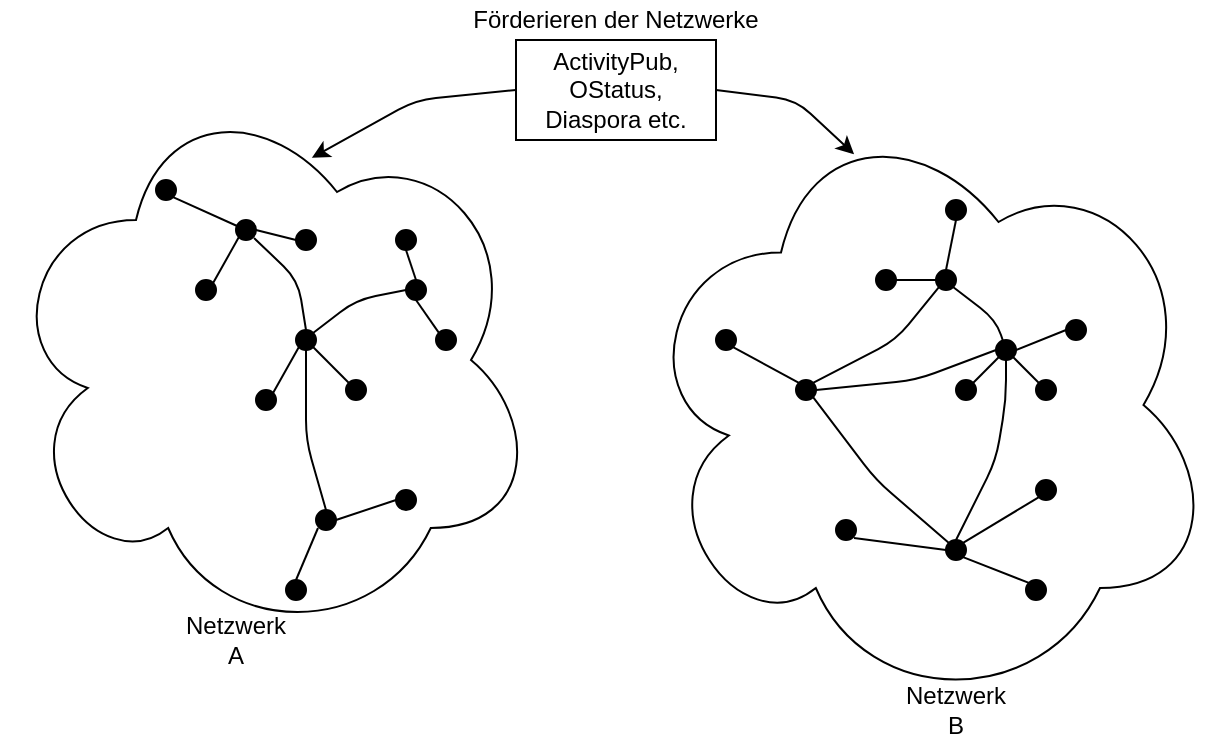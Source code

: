 <mxfile version="10.5.9" type="device"><diagram id="0iA6aJxLeKeFi46B78y6" name="Page-1"><mxGraphModel dx="1154" dy="726" grid="1" gridSize="10" guides="1" tooltips="1" connect="1" arrows="1" fold="1" page="1" pageScale="1" pageWidth="827" pageHeight="1169" math="0" shadow="0"><root><mxCell id="0"/><mxCell id="1" parent="0"/><mxCell id="54-s6avB1vTp5q1KemDw-120" value="" style="ellipse;shape=cloud;whiteSpace=wrap;html=1;fillColor=#FFFFFF;" vertex="1" parent="1"><mxGeometry x="400" y="130" width="290" height="305" as="geometry"/></mxCell><mxCell id="54-s6avB1vTp5q1KemDw-119" value="" style="ellipse;shape=cloud;whiteSpace=wrap;html=1;fillColor=#FFFFFF;" vertex="1" parent="1"><mxGeometry x="83" y="120" width="268" height="280" as="geometry"/></mxCell><mxCell id="54-s6avB1vTp5q1KemDw-1" value="" style="ellipse;whiteSpace=wrap;html=1;aspect=fixed;fillColor=#000000;" vertex="1" parent="1"><mxGeometry x="550" y="215" width="10" height="10" as="geometry"/></mxCell><mxCell id="54-s6avB1vTp5q1KemDw-2" value="" style="ellipse;whiteSpace=wrap;html=1;aspect=fixed;fillColor=#000000;" vertex="1" parent="1"><mxGeometry x="555" y="180" width="10" height="10" as="geometry"/></mxCell><mxCell id="54-s6avB1vTp5q1KemDw-3" value="" style="ellipse;whiteSpace=wrap;html=1;aspect=fixed;fillColor=#000000;" vertex="1" parent="1"><mxGeometry x="520" y="215" width="10" height="10" as="geometry"/></mxCell><mxCell id="54-s6avB1vTp5q1KemDw-4" value="" style="ellipse;whiteSpace=wrap;html=1;aspect=fixed;fillColor=#000000;" vertex="1" parent="1"><mxGeometry x="580" y="250" width="10" height="10" as="geometry"/></mxCell><mxCell id="54-s6avB1vTp5q1KemDw-5" value="" style="ellipse;whiteSpace=wrap;html=1;aspect=fixed;fillColor=#000000;" vertex="1" parent="1"><mxGeometry x="615" y="240" width="10" height="10" as="geometry"/></mxCell><mxCell id="54-s6avB1vTp5q1KemDw-6" value="" style="ellipse;whiteSpace=wrap;html=1;aspect=fixed;fillColor=#000000;" vertex="1" parent="1"><mxGeometry x="600" y="270" width="10" height="10" as="geometry"/></mxCell><mxCell id="54-s6avB1vTp5q1KemDw-7" value="" style="ellipse;whiteSpace=wrap;html=1;aspect=fixed;fillColor=#000000;" vertex="1" parent="1"><mxGeometry x="560" y="270" width="10" height="10" as="geometry"/></mxCell><mxCell id="54-s6avB1vTp5q1KemDw-8" value="" style="ellipse;whiteSpace=wrap;html=1;aspect=fixed;fillColor=#000000;" vertex="1" parent="1"><mxGeometry x="480" y="270" width="10" height="10" as="geometry"/></mxCell><mxCell id="54-s6avB1vTp5q1KemDw-9" value="" style="ellipse;whiteSpace=wrap;html=1;aspect=fixed;fillColor=#000000;" vertex="1" parent="1"><mxGeometry x="555" y="350" width="10" height="10" as="geometry"/></mxCell><mxCell id="54-s6avB1vTp5q1KemDw-10" value="" style="ellipse;whiteSpace=wrap;html=1;aspect=fixed;fillColor=#000000;" vertex="1" parent="1"><mxGeometry x="440" y="245" width="10" height="10" as="geometry"/></mxCell><mxCell id="54-s6avB1vTp5q1KemDw-12" value="" style="endArrow=none;html=1;exitX=1;exitY=0.5;exitDx=0;exitDy=0;entryX=0;entryY=0.5;entryDx=0;entryDy=0;" edge="1" parent="1" source="54-s6avB1vTp5q1KemDw-3" target="54-s6avB1vTp5q1KemDw-1"><mxGeometry width="50" height="50" relative="1" as="geometry"><mxPoint x="520" y="390" as="sourcePoint"/><mxPoint x="530" y="260" as="targetPoint"/></mxGeometry></mxCell><mxCell id="54-s6avB1vTp5q1KemDw-14" value="" style="endArrow=none;html=1;entryX=0.5;entryY=1;entryDx=0;entryDy=0;exitX=0.5;exitY=0;exitDx=0;exitDy=0;" edge="1" parent="1" source="54-s6avB1vTp5q1KemDw-1" target="54-s6avB1vTp5q1KemDw-2"><mxGeometry width="50" height="50" relative="1" as="geometry"><mxPoint x="520" y="390" as="sourcePoint"/><mxPoint x="570" y="340" as="targetPoint"/></mxGeometry></mxCell><mxCell id="54-s6avB1vTp5q1KemDw-19" value="" style="endArrow=none;html=1;exitX=0;exitY=0;exitDx=0;exitDy=0;entryX=1;entryY=1;entryDx=0;entryDy=0;" edge="1" parent="1" source="54-s6avB1vTp5q1KemDw-6" target="54-s6avB1vTp5q1KemDw-4"><mxGeometry width="50" height="50" relative="1" as="geometry"><mxPoint x="520" y="390" as="sourcePoint"/><mxPoint x="580" y="260" as="targetPoint"/></mxGeometry></mxCell><mxCell id="54-s6avB1vTp5q1KemDw-20" value="" style="endArrow=none;html=1;entryX=0;entryY=0.5;entryDx=0;entryDy=0;exitX=1;exitY=0.5;exitDx=0;exitDy=0;" edge="1" parent="1" source="54-s6avB1vTp5q1KemDw-4" target="54-s6avB1vTp5q1KemDw-5"><mxGeometry width="50" height="50" relative="1" as="geometry"><mxPoint x="520" y="390" as="sourcePoint"/><mxPoint x="570" y="340" as="targetPoint"/></mxGeometry></mxCell><mxCell id="54-s6avB1vTp5q1KemDw-21" value="" style="endArrow=none;html=1;entryX=0;entryY=1;entryDx=0;entryDy=0;exitX=1;exitY=0;exitDx=0;exitDy=0;" edge="1" parent="1" source="54-s6avB1vTp5q1KemDw-7" target="54-s6avB1vTp5q1KemDw-4"><mxGeometry width="50" height="50" relative="1" as="geometry"><mxPoint x="520" y="390" as="sourcePoint"/><mxPoint x="570" y="340" as="targetPoint"/></mxGeometry></mxCell><mxCell id="54-s6avB1vTp5q1KemDw-22" value="" style="ellipse;whiteSpace=wrap;html=1;aspect=fixed;fillColor=#000000;" vertex="1" parent="1"><mxGeometry x="500" y="340" width="10" height="10" as="geometry"/></mxCell><mxCell id="54-s6avB1vTp5q1KemDw-23" value="" style="ellipse;whiteSpace=wrap;html=1;aspect=fixed;fillColor=#000000;" vertex="1" parent="1"><mxGeometry x="600" y="320" width="10" height="10" as="geometry"/></mxCell><mxCell id="54-s6avB1vTp5q1KemDw-24" value="" style="ellipse;whiteSpace=wrap;html=1;aspect=fixed;fillColor=#000000;" vertex="1" parent="1"><mxGeometry x="595" y="370" width="10" height="10" as="geometry"/></mxCell><mxCell id="54-s6avB1vTp5q1KemDw-25" value="" style="endArrow=none;html=1;entryX=0;entryY=0.5;entryDx=0;entryDy=0;" edge="1" parent="1" target="54-s6avB1vTp5q1KemDw-9"><mxGeometry width="50" height="50" relative="1" as="geometry"><mxPoint x="509" y="349" as="sourcePoint"/><mxPoint x="500" y="400" as="targetPoint"/></mxGeometry></mxCell><mxCell id="54-s6avB1vTp5q1KemDw-26" value="" style="endArrow=none;html=1;entryX=0;entryY=0;entryDx=0;entryDy=0;exitX=1;exitY=1;exitDx=0;exitDy=0;" edge="1" parent="1" source="54-s6avB1vTp5q1KemDw-9" target="54-s6avB1vTp5q1KemDw-24"><mxGeometry width="50" height="50" relative="1" as="geometry"><mxPoint x="450" y="450" as="sourcePoint"/><mxPoint x="500" y="400" as="targetPoint"/></mxGeometry></mxCell><mxCell id="54-s6avB1vTp5q1KemDw-28" value="" style="endArrow=none;html=1;entryX=0;entryY=1;entryDx=0;entryDy=0;exitX=1;exitY=0;exitDx=0;exitDy=0;" edge="1" parent="1" source="54-s6avB1vTp5q1KemDw-9" target="54-s6avB1vTp5q1KemDw-23"><mxGeometry width="50" height="50" relative="1" as="geometry"><mxPoint x="535" y="365" as="sourcePoint"/><mxPoint x="585" y="315" as="targetPoint"/></mxGeometry></mxCell><mxCell id="54-s6avB1vTp5q1KemDw-29" value="" style="endArrow=none;html=1;entryX=0;entryY=0;entryDx=0;entryDy=0;exitX=1;exitY=1;exitDx=0;exitDy=0;" edge="1" parent="1" source="54-s6avB1vTp5q1KemDw-8" target="54-s6avB1vTp5q1KemDw-9"><mxGeometry width="50" height="50" relative="1" as="geometry"><mxPoint x="485" y="330" as="sourcePoint"/><mxPoint x="535" y="280" as="targetPoint"/><Array as="points"><mxPoint x="520" y="320"/></Array></mxGeometry></mxCell><mxCell id="54-s6avB1vTp5q1KemDw-30" value="" style="endArrow=none;html=1;exitX=0.5;exitY=1;exitDx=0;exitDy=0;entryX=0.5;entryY=0;entryDx=0;entryDy=0;" edge="1" parent="1" source="54-s6avB1vTp5q1KemDw-4" target="54-s6avB1vTp5q1KemDw-9"><mxGeometry width="50" height="50" relative="1" as="geometry"><mxPoint x="450" y="450" as="sourcePoint"/><mxPoint x="420" y="460" as="targetPoint"/><Array as="points"><mxPoint x="585" y="280"/><mxPoint x="580" y="310"/></Array></mxGeometry></mxCell><mxCell id="54-s6avB1vTp5q1KemDw-32" value="" style="endArrow=none;html=1;entryX=1;entryY=1;entryDx=0;entryDy=0;exitX=0.5;exitY=0.5;exitDx=0;exitDy=0;exitPerimeter=0;" edge="1" parent="1" source="54-s6avB1vTp5q1KemDw-4" target="54-s6avB1vTp5q1KemDw-1"><mxGeometry width="50" height="50" relative="1" as="geometry"><mxPoint x="580" y="251" as="sourcePoint"/><mxPoint x="500" y="400" as="targetPoint"/><Array as="points"><mxPoint x="580" y="240"/></Array></mxGeometry></mxCell><mxCell id="54-s6avB1vTp5q1KemDw-33" value="" style="endArrow=none;html=1;exitX=0;exitY=0;exitDx=0;exitDy=0;entryX=1;entryY=1;entryDx=0;entryDy=0;" edge="1" parent="1" source="54-s6avB1vTp5q1KemDw-8" target="54-s6avB1vTp5q1KemDw-10"><mxGeometry width="50" height="50" relative="1" as="geometry"><mxPoint x="450" y="450" as="sourcePoint"/><mxPoint x="459" y="259" as="targetPoint"/></mxGeometry></mxCell><mxCell id="54-s6avB1vTp5q1KemDw-34" value="" style="endArrow=none;html=1;entryX=0;entryY=0.5;entryDx=0;entryDy=0;exitX=1;exitY=0.5;exitDx=0;exitDy=0;" edge="1" parent="1" source="54-s6avB1vTp5q1KemDw-8" target="54-s6avB1vTp5q1KemDw-4"><mxGeometry width="50" height="50" relative="1" as="geometry"><mxPoint x="440" y="450" as="sourcePoint"/><mxPoint x="490" y="400" as="targetPoint"/><Array as="points"><mxPoint x="540" y="270"/></Array></mxGeometry></mxCell><mxCell id="54-s6avB1vTp5q1KemDw-35" value="" style="endArrow=none;html=1;entryX=0;entryY=1;entryDx=0;entryDy=0;exitX=1;exitY=0;exitDx=0;exitDy=0;" edge="1" parent="1" source="54-s6avB1vTp5q1KemDw-8" target="54-s6avB1vTp5q1KemDw-1"><mxGeometry width="50" height="50" relative="1" as="geometry"><mxPoint x="440" y="450" as="sourcePoint"/><mxPoint x="490" y="400" as="targetPoint"/><Array as="points"><mxPoint x="530" y="250"/></Array></mxGeometry></mxCell><mxCell id="54-s6avB1vTp5q1KemDw-90" value="" style="ellipse;whiteSpace=wrap;html=1;aspect=fixed;fillColor=#000000;" vertex="1" parent="1"><mxGeometry x="200" y="190" width="10" height="10" as="geometry"/></mxCell><mxCell id="54-s6avB1vTp5q1KemDw-91" value="" style="ellipse;whiteSpace=wrap;html=1;aspect=fixed;fillColor=#000000;" vertex="1" parent="1"><mxGeometry x="160" y="170" width="10" height="10" as="geometry"/></mxCell><mxCell id="54-s6avB1vTp5q1KemDw-92" value="" style="ellipse;whiteSpace=wrap;html=1;aspect=fixed;fillColor=#000000;" vertex="1" parent="1"><mxGeometry x="180" y="220" width="10" height="10" as="geometry"/></mxCell><mxCell id="54-s6avB1vTp5q1KemDw-93" value="" style="ellipse;whiteSpace=wrap;html=1;aspect=fixed;fillColor=#000000;" vertex="1" parent="1"><mxGeometry x="230" y="195" width="10" height="10" as="geometry"/></mxCell><mxCell id="54-s6avB1vTp5q1KemDw-94" value="" style="ellipse;whiteSpace=wrap;html=1;aspect=fixed;fillColor=#000000;" vertex="1" parent="1"><mxGeometry x="230" y="245" width="10" height="10" as="geometry"/></mxCell><mxCell id="54-s6avB1vTp5q1KemDw-95" value="" style="ellipse;whiteSpace=wrap;html=1;aspect=fixed;fillColor=#000000;" vertex="1" parent="1"><mxGeometry x="210" y="275" width="10" height="10" as="geometry"/></mxCell><mxCell id="54-s6avB1vTp5q1KemDw-96" value="" style="ellipse;whiteSpace=wrap;html=1;aspect=fixed;fillColor=#000000;direction=south;" vertex="1" parent="1"><mxGeometry x="255" y="270" width="10" height="10" as="geometry"/></mxCell><mxCell id="54-s6avB1vTp5q1KemDw-97" value="" style="ellipse;whiteSpace=wrap;html=1;aspect=fixed;fillColor=#000000;" vertex="1" parent="1"><mxGeometry x="280" y="325" width="10" height="10" as="geometry"/></mxCell><mxCell id="54-s6avB1vTp5q1KemDw-98" value="" style="ellipse;whiteSpace=wrap;html=1;aspect=fixed;fillColor=#000000;" vertex="1" parent="1"><mxGeometry x="240" y="335" width="10" height="10" as="geometry"/></mxCell><mxCell id="54-s6avB1vTp5q1KemDw-103" value="" style="endArrow=none;html=1;entryX=1;entryY=1;entryDx=0;entryDy=0;" edge="1" parent="1" target="54-s6avB1vTp5q1KemDw-91"><mxGeometry width="50" height="50" relative="1" as="geometry"><mxPoint x="205" y="195" as="sourcePoint"/><mxPoint x="200" y="165" as="targetPoint"/></mxGeometry></mxCell><mxCell id="54-s6avB1vTp5q1KemDw-104" value="" style="endArrow=none;html=1;entryX=0;entryY=1;entryDx=0;entryDy=0;exitX=1;exitY=0;exitDx=0;exitDy=0;" edge="1" parent="1" source="54-s6avB1vTp5q1KemDw-92" target="54-s6avB1vTp5q1KemDw-90"><mxGeometry width="50" height="50" relative="1" as="geometry"><mxPoint x="165" y="230" as="sourcePoint"/><mxPoint x="215" y="180" as="targetPoint"/></mxGeometry></mxCell><mxCell id="54-s6avB1vTp5q1KemDw-105" value="" style="endArrow=none;html=1;entryX=0;entryY=0.5;entryDx=0;entryDy=0;exitX=1;exitY=0.5;exitDx=0;exitDy=0;" edge="1" parent="1" source="54-s6avB1vTp5q1KemDw-90" target="54-s6avB1vTp5q1KemDw-93"><mxGeometry width="50" height="50" relative="1" as="geometry"><mxPoint x="160" y="450" as="sourcePoint"/><mxPoint x="210" y="400" as="targetPoint"/></mxGeometry></mxCell><mxCell id="54-s6avB1vTp5q1KemDw-106" value="" style="endArrow=none;html=1;entryX=0;entryY=1;entryDx=0;entryDy=0;exitX=1;exitY=0;exitDx=0;exitDy=0;" edge="1" parent="1" source="54-s6avB1vTp5q1KemDw-95" target="54-s6avB1vTp5q1KemDw-94"><mxGeometry width="50" height="50" relative="1" as="geometry"><mxPoint x="160" y="450" as="sourcePoint"/><mxPoint x="210" y="400" as="targetPoint"/></mxGeometry></mxCell><mxCell id="54-s6avB1vTp5q1KemDw-107" value="" style="endArrow=none;html=1;entryX=1;entryY=1;entryDx=0;entryDy=0;exitX=0;exitY=1;exitDx=0;exitDy=0;" edge="1" parent="1" source="54-s6avB1vTp5q1KemDw-96" target="54-s6avB1vTp5q1KemDw-94"><mxGeometry width="50" height="50" relative="1" as="geometry"><mxPoint x="160" y="450" as="sourcePoint"/><mxPoint x="210" y="400" as="targetPoint"/></mxGeometry></mxCell><mxCell id="54-s6avB1vTp5q1KemDw-108" value="" style="endArrow=none;html=1;exitX=0.5;exitY=0;exitDx=0;exitDy=0;" edge="1" parent="1" source="54-s6avB1vTp5q1KemDw-94"><mxGeometry width="50" height="50" relative="1" as="geometry"><mxPoint x="160" y="450" as="sourcePoint"/><mxPoint x="209" y="199" as="targetPoint"/><Array as="points"><mxPoint x="231" y="220"/></Array></mxGeometry></mxCell><mxCell id="54-s6avB1vTp5q1KemDw-109" value="" style="endArrow=none;html=1;entryX=0.5;entryY=1;entryDx=0;entryDy=0;exitX=0.5;exitY=0;exitDx=0;exitDy=0;" edge="1" parent="1" source="54-s6avB1vTp5q1KemDw-98" target="54-s6avB1vTp5q1KemDw-94"><mxGeometry width="50" height="50" relative="1" as="geometry"><mxPoint x="160" y="450" as="sourcePoint"/><mxPoint x="210" y="400" as="targetPoint"/><Array as="points"><mxPoint x="235" y="300"/></Array></mxGeometry></mxCell><mxCell id="54-s6avB1vTp5q1KemDw-110" value="" style="endArrow=none;html=1;entryX=0;entryY=0.5;entryDx=0;entryDy=0;exitX=1;exitY=0.5;exitDx=0;exitDy=0;" edge="1" parent="1" source="54-s6avB1vTp5q1KemDw-98" target="54-s6avB1vTp5q1KemDw-97"><mxGeometry width="50" height="50" relative="1" as="geometry"><mxPoint x="160" y="450" as="sourcePoint"/><mxPoint x="210" y="400" as="targetPoint"/></mxGeometry></mxCell><mxCell id="54-s6avB1vTp5q1KemDw-111" value="" style="ellipse;whiteSpace=wrap;html=1;aspect=fixed;fillColor=#000000;" vertex="1" parent="1"><mxGeometry x="225" y="370" width="10" height="10" as="geometry"/></mxCell><mxCell id="54-s6avB1vTp5q1KemDw-112" value="" style="endArrow=none;html=1;exitX=0.5;exitY=0;exitDx=0;exitDy=0;" edge="1" parent="1" source="54-s6avB1vTp5q1KemDw-111"><mxGeometry width="50" height="50" relative="1" as="geometry"><mxPoint x="160" y="450" as="sourcePoint"/><mxPoint x="241" y="344" as="targetPoint"/></mxGeometry></mxCell><mxCell id="54-s6avB1vTp5q1KemDw-113" value="" style="ellipse;whiteSpace=wrap;html=1;aspect=fixed;fillColor=#000000;" vertex="1" parent="1"><mxGeometry x="285" y="220" width="10" height="10" as="geometry"/></mxCell><mxCell id="54-s6avB1vTp5q1KemDw-114" value="" style="ellipse;whiteSpace=wrap;html=1;aspect=fixed;fillColor=#000000;" vertex="1" parent="1"><mxGeometry x="280" y="195" width="10" height="10" as="geometry"/></mxCell><mxCell id="54-s6avB1vTp5q1KemDw-115" value="" style="endArrow=none;html=1;entryX=0;entryY=0.5;entryDx=0;entryDy=0;exitX=1;exitY=0;exitDx=0;exitDy=0;" edge="1" parent="1" source="54-s6avB1vTp5q1KemDw-94" target="54-s6avB1vTp5q1KemDw-113"><mxGeometry width="50" height="50" relative="1" as="geometry"><mxPoint x="160" y="450" as="sourcePoint"/><mxPoint x="210" y="400" as="targetPoint"/><Array as="points"><mxPoint x="260" y="230"/></Array></mxGeometry></mxCell><mxCell id="54-s6avB1vTp5q1KemDw-116" value="" style="endArrow=none;html=1;entryX=0.5;entryY=1;entryDx=0;entryDy=0;exitX=0.5;exitY=0;exitDx=0;exitDy=0;" edge="1" parent="1" source="54-s6avB1vTp5q1KemDw-113" target="54-s6avB1vTp5q1KemDw-114"><mxGeometry width="50" height="50" relative="1" as="geometry"><mxPoint x="300" y="230" as="sourcePoint"/><mxPoint x="320" y="210" as="targetPoint"/></mxGeometry></mxCell><mxCell id="54-s6avB1vTp5q1KemDw-117" value="" style="ellipse;whiteSpace=wrap;html=1;aspect=fixed;fillColor=#000000;" vertex="1" parent="1"><mxGeometry x="300" y="245" width="10" height="10" as="geometry"/></mxCell><mxCell id="54-s6avB1vTp5q1KemDw-118" value="" style="endArrow=none;html=1;entryX=0.5;entryY=1;entryDx=0;entryDy=0;exitX=0;exitY=0;exitDx=0;exitDy=0;" edge="1" parent="1" source="54-s6avB1vTp5q1KemDw-117" target="54-s6avB1vTp5q1KemDw-113"><mxGeometry width="50" height="50" relative="1" as="geometry"><mxPoint x="160" y="450" as="sourcePoint"/><mxPoint x="210" y="400" as="targetPoint"/></mxGeometry></mxCell><mxCell id="54-s6avB1vTp5q1KemDw-126" value="ActivityPub, OStatus, Diaspora etc." style="rounded=0;whiteSpace=wrap;html=1;fillColor=#FFFFFF;" vertex="1" parent="1"><mxGeometry x="340" y="100" width="100" height="50" as="geometry"/></mxCell><mxCell id="54-s6avB1vTp5q1KemDw-130" value="" style="endArrow=classic;html=1;exitX=0;exitY=0.5;exitDx=0;exitDy=0;entryX=0.578;entryY=0.139;entryDx=0;entryDy=0;entryPerimeter=0;" edge="1" parent="1" source="54-s6avB1vTp5q1KemDw-126" target="54-s6avB1vTp5q1KemDw-119"><mxGeometry width="50" height="50" relative="1" as="geometry"><mxPoint x="80" y="510" as="sourcePoint"/><mxPoint x="130" y="460" as="targetPoint"/><Array as="points"><mxPoint x="290" y="130"/></Array></mxGeometry></mxCell><mxCell id="54-s6avB1vTp5q1KemDw-132" value="" style="endArrow=classic;html=1;entryX=0.376;entryY=0.089;entryDx=0;entryDy=0;entryPerimeter=0;exitX=1;exitY=0.5;exitDx=0;exitDy=0;" edge="1" parent="1" source="54-s6avB1vTp5q1KemDw-126" target="54-s6avB1vTp5q1KemDw-120"><mxGeometry width="50" height="50" relative="1" as="geometry"><mxPoint x="80" y="510" as="sourcePoint"/><mxPoint x="130" y="460" as="targetPoint"/><Array as="points"><mxPoint x="480" y="130"/></Array></mxGeometry></mxCell><mxCell id="54-s6avB1vTp5q1KemDw-133" value="Förderieren der Netzwerke" style="text;html=1;strokeColor=none;fillColor=none;align=center;verticalAlign=middle;whiteSpace=wrap;rounded=0;" vertex="1" parent="1"><mxGeometry x="300" y="80" width="180" height="20" as="geometry"/></mxCell><mxCell id="54-s6avB1vTp5q1KemDw-134" value="Netzwerk A" style="text;html=1;strokeColor=none;fillColor=none;align=center;verticalAlign=middle;whiteSpace=wrap;rounded=0;" vertex="1" parent="1"><mxGeometry x="180" y="390" width="40" height="20" as="geometry"/></mxCell><mxCell id="54-s6avB1vTp5q1KemDw-135" value="Netzwerk B" style="text;html=1;strokeColor=none;fillColor=none;align=center;verticalAlign=middle;whiteSpace=wrap;rounded=0;" vertex="1" parent="1"><mxGeometry x="540" y="425" width="40" height="20" as="geometry"/></mxCell></root></mxGraphModel></diagram></mxfile>